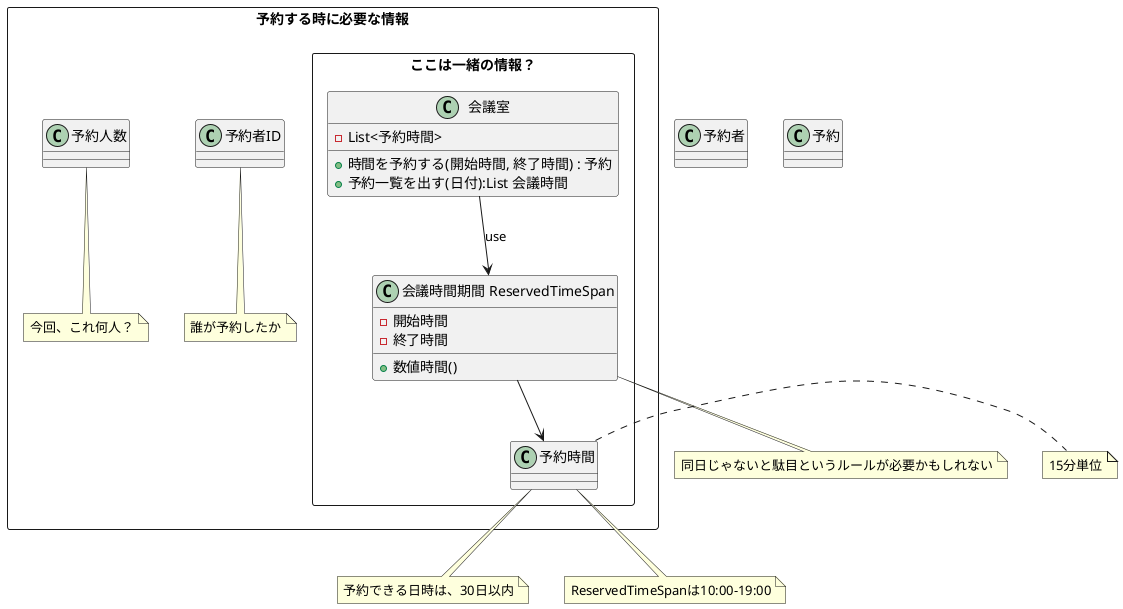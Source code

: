@startuml

class 予約者
class 予約

rectangle 予約する時に必要な情報 {
    class 予約者ID
    rectangle ここは一緒の情報？ {
        class "会議室" as MeetingRooms
        {
            - List<予約時間>
            + 時間を予約する(開始時間, 終了時間) : 予約
            + 予約一覧を出す(日付):List 会議時間
        }
        class "会議時間期間 ReservedTimeSpan" as ReservedTimeSpan {
            - 開始時間
            - 終了時間
            + 数値時間() 
        }
        class "予約時間" as ReservedTime {

        }
    }
    ReservedTimeSpan --> ReservedTime
    MeetingRooms --> ReservedTimeSpan : use
    class 予約人数
    class 予約者ID
    note bottom of 予約者ID
    誰が予約したか
    end note 
    note bottom of 予約人数
    今回、これ何人？
    end note
}

note right of ReservedTime
15分単位
end note
note bottom of ReservedTime
予約できる日時は、30日以内
end note
note bottom of ReservedTime
ReservedTimeSpanは10:00-19:00
end note

note bottom of ReservedTimeSpan
同日じゃないと駄目というルールが必要かもしれない
end note

@enduml